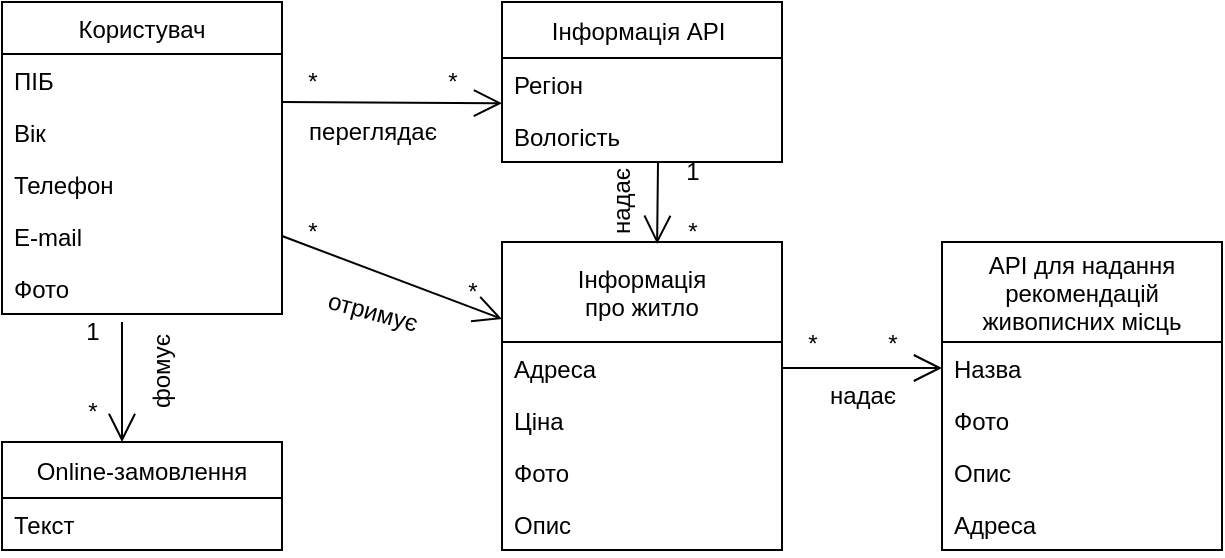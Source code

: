 <mxfile version="20.4.0" type="github">
  <diagram id="mCyr1kptdM3YggUfpTlr" name="Page-1">
    <mxGraphModel dx="1038" dy="1647" grid="1" gridSize="10" guides="1" tooltips="1" connect="1" arrows="1" fold="1" page="1" pageScale="1" pageWidth="850" pageHeight="1100" math="0" shadow="0">
      <root>
        <mxCell id="0" />
        <mxCell id="1" parent="0" />
        <mxCell id="jVCcC9wVuBLIgn5sHMaD-22" value="Користувач" style="swimlane;fontStyle=0;childLayout=stackLayout;horizontal=1;startSize=26;fillColor=none;horizontalStack=0;resizeParent=1;resizeParentMax=0;resizeLast=0;collapsible=1;marginBottom=0;" parent="1" vertex="1">
          <mxGeometry x="60.0" y="-650" width="140" height="156" as="geometry">
            <mxRectangle x="280" y="-970" width="60" height="30" as="alternateBounds" />
          </mxGeometry>
        </mxCell>
        <mxCell id="jVCcC9wVuBLIgn5sHMaD-23" value="ПІБ" style="text;strokeColor=none;fillColor=none;align=left;verticalAlign=top;spacingLeft=4;spacingRight=4;overflow=hidden;rotatable=0;points=[[0,0.5],[1,0.5]];portConstraint=eastwest;" parent="jVCcC9wVuBLIgn5sHMaD-22" vertex="1">
          <mxGeometry y="26" width="140" height="26" as="geometry" />
        </mxCell>
        <mxCell id="jVCcC9wVuBLIgn5sHMaD-24" value="Вік" style="text;strokeColor=none;fillColor=none;align=left;verticalAlign=top;spacingLeft=4;spacingRight=4;overflow=hidden;rotatable=0;points=[[0,0.5],[1,0.5]];portConstraint=eastwest;" parent="jVCcC9wVuBLIgn5sHMaD-22" vertex="1">
          <mxGeometry y="52" width="140" height="26" as="geometry" />
        </mxCell>
        <mxCell id="jVCcC9wVuBLIgn5sHMaD-25" value="Телефон" style="text;strokeColor=none;fillColor=none;align=left;verticalAlign=top;spacingLeft=4;spacingRight=4;overflow=hidden;rotatable=0;points=[[0,0.5],[1,0.5]];portConstraint=eastwest;" parent="jVCcC9wVuBLIgn5sHMaD-22" vertex="1">
          <mxGeometry y="78" width="140" height="26" as="geometry" />
        </mxCell>
        <mxCell id="jVCcC9wVuBLIgn5sHMaD-31" value="E-mail" style="text;strokeColor=none;fillColor=none;align=left;verticalAlign=top;spacingLeft=4;spacingRight=4;overflow=hidden;rotatable=0;points=[[0,0.5],[1,0.5]];portConstraint=eastwest;" parent="jVCcC9wVuBLIgn5sHMaD-22" vertex="1">
          <mxGeometry y="104" width="140" height="26" as="geometry" />
        </mxCell>
        <mxCell id="jVCcC9wVuBLIgn5sHMaD-32" value="Фото" style="text;strokeColor=none;fillColor=none;align=left;verticalAlign=top;spacingLeft=4;spacingRight=4;overflow=hidden;rotatable=0;points=[[0,0.5],[1,0.5]];portConstraint=eastwest;" parent="jVCcC9wVuBLIgn5sHMaD-22" vertex="1">
          <mxGeometry y="130" width="140" height="26" as="geometry" />
        </mxCell>
        <mxCell id="jVCcC9wVuBLIgn5sHMaD-33" value="API для надання &#xa;рекомендацій &#xa;живописних місць" style="swimlane;fontStyle=0;childLayout=stackLayout;horizontal=1;startSize=50;fillColor=none;horizontalStack=0;resizeParent=1;resizeParentMax=0;resizeLast=0;collapsible=1;marginBottom=0;" parent="1" vertex="1">
          <mxGeometry x="530" y="-530" width="140" height="154" as="geometry">
            <mxRectangle x="280" y="-970" width="60" height="30" as="alternateBounds" />
          </mxGeometry>
        </mxCell>
        <mxCell id="jVCcC9wVuBLIgn5sHMaD-34" value="Назва" style="text;strokeColor=none;fillColor=none;align=left;verticalAlign=top;spacingLeft=4;spacingRight=4;overflow=hidden;rotatable=0;points=[[0,0.5],[1,0.5]];portConstraint=eastwest;" parent="jVCcC9wVuBLIgn5sHMaD-33" vertex="1">
          <mxGeometry y="50" width="140" height="26" as="geometry" />
        </mxCell>
        <mxCell id="jVCcC9wVuBLIgn5sHMaD-35" value="Фото" style="text;strokeColor=none;fillColor=none;align=left;verticalAlign=top;spacingLeft=4;spacingRight=4;overflow=hidden;rotatable=0;points=[[0,0.5],[1,0.5]];portConstraint=eastwest;" parent="jVCcC9wVuBLIgn5sHMaD-33" vertex="1">
          <mxGeometry y="76" width="140" height="26" as="geometry" />
        </mxCell>
        <mxCell id="jVCcC9wVuBLIgn5sHMaD-36" value="Опис" style="text;strokeColor=none;fillColor=none;align=left;verticalAlign=top;spacingLeft=4;spacingRight=4;overflow=hidden;rotatable=0;points=[[0,0.5],[1,0.5]];portConstraint=eastwest;" parent="jVCcC9wVuBLIgn5sHMaD-33" vertex="1">
          <mxGeometry y="102" width="140" height="26" as="geometry" />
        </mxCell>
        <mxCell id="jVCcC9wVuBLIgn5sHMaD-37" value="Адреса" style="text;strokeColor=none;fillColor=none;align=left;verticalAlign=top;spacingLeft=4;spacingRight=4;overflow=hidden;rotatable=0;points=[[0,0.5],[1,0.5]];portConstraint=eastwest;" parent="jVCcC9wVuBLIgn5sHMaD-33" vertex="1">
          <mxGeometry y="128" width="140" height="26" as="geometry" />
        </mxCell>
        <mxCell id="jVCcC9wVuBLIgn5sHMaD-39" value="Інформація API " style="swimlane;fontStyle=0;childLayout=stackLayout;horizontal=1;startSize=28;fillColor=none;horizontalStack=0;resizeParent=1;resizeParentMax=0;resizeLast=0;collapsible=1;marginBottom=0;" parent="1" vertex="1">
          <mxGeometry x="310" y="-650" width="140" height="80" as="geometry">
            <mxRectangle x="280" y="-970" width="60" height="30" as="alternateBounds" />
          </mxGeometry>
        </mxCell>
        <mxCell id="jVCcC9wVuBLIgn5sHMaD-40" value="Регіон" style="text;strokeColor=none;fillColor=none;align=left;verticalAlign=top;spacingLeft=4;spacingRight=4;overflow=hidden;rotatable=0;points=[[0,0.5],[1,0.5]];portConstraint=eastwest;" parent="jVCcC9wVuBLIgn5sHMaD-39" vertex="1">
          <mxGeometry y="28" width="140" height="26" as="geometry" />
        </mxCell>
        <mxCell id="jVCcC9wVuBLIgn5sHMaD-41" value="Вологість" style="text;strokeColor=none;fillColor=none;align=left;verticalAlign=top;spacingLeft=4;spacingRight=4;overflow=hidden;rotatable=0;points=[[0,0.5],[1,0.5]];portConstraint=eastwest;" parent="jVCcC9wVuBLIgn5sHMaD-39" vertex="1">
          <mxGeometry y="54" width="140" height="26" as="geometry" />
        </mxCell>
        <mxCell id="jVCcC9wVuBLIgn5sHMaD-44" value="Інформація &#xa;про житло" style="swimlane;fontStyle=0;childLayout=stackLayout;horizontal=1;startSize=50;fillColor=none;horizontalStack=0;resizeParent=1;resizeParentMax=0;resizeLast=0;collapsible=1;marginBottom=0;" parent="1" vertex="1">
          <mxGeometry x="310" y="-530" width="140" height="154" as="geometry">
            <mxRectangle x="280" y="-970" width="60" height="30" as="alternateBounds" />
          </mxGeometry>
        </mxCell>
        <mxCell id="jVCcC9wVuBLIgn5sHMaD-45" value="Адреса" style="text;strokeColor=none;fillColor=none;align=left;verticalAlign=top;spacingLeft=4;spacingRight=4;overflow=hidden;rotatable=0;points=[[0,0.5],[1,0.5]];portConstraint=eastwest;" parent="jVCcC9wVuBLIgn5sHMaD-44" vertex="1">
          <mxGeometry y="50" width="140" height="26" as="geometry" />
        </mxCell>
        <mxCell id="jVCcC9wVuBLIgn5sHMaD-46" value="Ціна" style="text;strokeColor=none;fillColor=none;align=left;verticalAlign=top;spacingLeft=4;spacingRight=4;overflow=hidden;rotatable=0;points=[[0,0.5],[1,0.5]];portConstraint=eastwest;" parent="jVCcC9wVuBLIgn5sHMaD-44" vertex="1">
          <mxGeometry y="76" width="140" height="26" as="geometry" />
        </mxCell>
        <mxCell id="jVCcC9wVuBLIgn5sHMaD-47" value="Фото" style="text;strokeColor=none;fillColor=none;align=left;verticalAlign=top;spacingLeft=4;spacingRight=4;overflow=hidden;rotatable=0;points=[[0,0.5],[1,0.5]];portConstraint=eastwest;" parent="jVCcC9wVuBLIgn5sHMaD-44" vertex="1">
          <mxGeometry y="102" width="140" height="26" as="geometry" />
        </mxCell>
        <mxCell id="jVCcC9wVuBLIgn5sHMaD-48" value="Опис" style="text;strokeColor=none;fillColor=none;align=left;verticalAlign=top;spacingLeft=4;spacingRight=4;overflow=hidden;rotatable=0;points=[[0,0.5],[1,0.5]];portConstraint=eastwest;" parent="jVCcC9wVuBLIgn5sHMaD-44" vertex="1">
          <mxGeometry y="128" width="140" height="26" as="geometry" />
        </mxCell>
        <mxCell id="jVCcC9wVuBLIgn5sHMaD-49" value="Online-замовлення" style="swimlane;fontStyle=0;childLayout=stackLayout;horizontal=1;startSize=28;fillColor=none;horizontalStack=0;resizeParent=1;resizeParentMax=0;resizeLast=0;collapsible=1;marginBottom=0;" parent="1" vertex="1">
          <mxGeometry x="60" y="-430" width="140" height="54" as="geometry">
            <mxRectangle x="280" y="-970" width="60" height="30" as="alternateBounds" />
          </mxGeometry>
        </mxCell>
        <mxCell id="jVCcC9wVuBLIgn5sHMaD-50" value="Текст" style="text;strokeColor=none;fillColor=none;align=left;verticalAlign=top;spacingLeft=4;spacingRight=4;overflow=hidden;rotatable=0;points=[[0,0.5],[1,0.5]];portConstraint=eastwest;" parent="jVCcC9wVuBLIgn5sHMaD-49" vertex="1">
          <mxGeometry y="28" width="140" height="26" as="geometry" />
        </mxCell>
        <mxCell id="jVCcC9wVuBLIgn5sHMaD-55" value="" style="endArrow=none;html=1;startSize=12;startArrow=open;startFill=0;exitX=0.554;exitY=0.006;exitDx=0;exitDy=0;exitPerimeter=0;" parent="1" source="jVCcC9wVuBLIgn5sHMaD-44" edge="1">
          <mxGeometry relative="1" as="geometry">
            <mxPoint x="390" y="-423" as="sourcePoint" />
            <mxPoint x="388" y="-570" as="targetPoint" />
            <Array as="points" />
          </mxGeometry>
        </mxCell>
        <mxCell id="jVCcC9wVuBLIgn5sHMaD-59" value="*" style="text;html=1;align=center;verticalAlign=middle;resizable=0;points=[];autosize=1;strokeColor=none;fillColor=none;" parent="1" vertex="1">
          <mxGeometry x="390" y="-550" width="30" height="30" as="geometry" />
        </mxCell>
        <mxCell id="jVCcC9wVuBLIgn5sHMaD-60" value="1" style="text;html=1;align=center;verticalAlign=middle;resizable=0;points=[];autosize=1;strokeColor=none;fillColor=none;" parent="1" vertex="1">
          <mxGeometry x="390" y="-580" width="30" height="30" as="geometry" />
        </mxCell>
        <mxCell id="jVCcC9wVuBLIgn5sHMaD-62" value="" style="endArrow=none;html=1;startSize=12;startArrow=open;startFill=0;entryX=1;entryY=0.5;entryDx=0;entryDy=0;exitX=0;exitY=0.5;exitDx=0;exitDy=0;" parent="1" source="jVCcC9wVuBLIgn5sHMaD-34" target="jVCcC9wVuBLIgn5sHMaD-45" edge="1">
          <mxGeometry relative="1" as="geometry">
            <mxPoint x="490" y="-610" as="sourcePoint" />
            <mxPoint x="500" y="-560" as="targetPoint" />
            <Array as="points" />
          </mxGeometry>
        </mxCell>
        <mxCell id="jVCcC9wVuBLIgn5sHMaD-63" value="*" style="text;html=1;align=center;verticalAlign=middle;resizable=0;points=[];autosize=1;strokeColor=none;fillColor=none;" parent="1" vertex="1">
          <mxGeometry x="450" y="-494" width="30" height="30" as="geometry" />
        </mxCell>
        <mxCell id="jVCcC9wVuBLIgn5sHMaD-64" value="*" style="text;html=1;align=center;verticalAlign=middle;resizable=0;points=[];autosize=1;strokeColor=none;fillColor=none;" parent="1" vertex="1">
          <mxGeometry x="490" y="-494" width="30" height="30" as="geometry" />
        </mxCell>
        <mxCell id="jVCcC9wVuBLIgn5sHMaD-65" value="" style="endArrow=none;html=1;startSize=12;startArrow=open;startFill=0;exitX=0;exitY=-0.131;exitDx=0;exitDy=0;exitPerimeter=0;" parent="1" source="jVCcC9wVuBLIgn5sHMaD-41" edge="1">
          <mxGeometry relative="1" as="geometry">
            <mxPoint x="450" y="-457" as="sourcePoint" />
            <mxPoint x="200" y="-600" as="targetPoint" />
            <Array as="points" />
          </mxGeometry>
        </mxCell>
        <mxCell id="jVCcC9wVuBLIgn5sHMaD-66" value="*" style="text;html=1;align=center;verticalAlign=middle;resizable=0;points=[];autosize=1;strokeColor=none;fillColor=none;" parent="1" vertex="1">
          <mxGeometry x="200" y="-625" width="30" height="30" as="geometry" />
        </mxCell>
        <mxCell id="jVCcC9wVuBLIgn5sHMaD-67" value="*" style="text;html=1;align=center;verticalAlign=middle;resizable=0;points=[];autosize=1;strokeColor=none;fillColor=none;" parent="1" vertex="1">
          <mxGeometry x="270" y="-625" width="30" height="30" as="geometry" />
        </mxCell>
        <mxCell id="jVCcC9wVuBLIgn5sHMaD-68" value="" style="endArrow=none;html=1;startSize=12;startArrow=open;startFill=0;" parent="1" edge="1">
          <mxGeometry relative="1" as="geometry">
            <mxPoint x="120" y="-430" as="sourcePoint" />
            <mxPoint x="120" y="-490" as="targetPoint" />
            <Array as="points" />
          </mxGeometry>
        </mxCell>
        <mxCell id="jVCcC9wVuBLIgn5sHMaD-69" value="1" style="text;html=1;align=center;verticalAlign=middle;resizable=0;points=[];autosize=1;strokeColor=none;fillColor=none;" parent="1" vertex="1">
          <mxGeometry x="90" y="-500" width="30" height="30" as="geometry" />
        </mxCell>
        <mxCell id="jVCcC9wVuBLIgn5sHMaD-70" value="*" style="text;html=1;align=center;verticalAlign=middle;resizable=0;points=[];autosize=1;strokeColor=none;fillColor=none;" parent="1" vertex="1">
          <mxGeometry x="90" y="-460" width="30" height="30" as="geometry" />
        </mxCell>
        <mxCell id="jVCcC9wVuBLIgn5sHMaD-71" value="" style="endArrow=none;html=1;startSize=12;startArrow=open;startFill=0;entryX=1;entryY=0.5;entryDx=0;entryDy=0;exitX=0;exitY=0.25;exitDx=0;exitDy=0;" parent="1" source="jVCcC9wVuBLIgn5sHMaD-44" target="jVCcC9wVuBLIgn5sHMaD-31" edge="1">
          <mxGeometry relative="1" as="geometry">
            <mxPoint x="450" y="-457" as="sourcePoint" />
            <mxPoint x="400" y="-457" as="targetPoint" />
            <Array as="points" />
          </mxGeometry>
        </mxCell>
        <mxCell id="jVCcC9wVuBLIgn5sHMaD-72" value="*" style="text;html=1;align=center;verticalAlign=middle;resizable=0;points=[];autosize=1;strokeColor=none;fillColor=none;" parent="1" vertex="1">
          <mxGeometry x="200" y="-550" width="30" height="30" as="geometry" />
        </mxCell>
        <mxCell id="jVCcC9wVuBLIgn5sHMaD-73" value="*" style="text;html=1;align=center;verticalAlign=middle;resizable=0;points=[];autosize=1;strokeColor=none;fillColor=none;" parent="1" vertex="1">
          <mxGeometry x="280" y="-520" width="30" height="30" as="geometry" />
        </mxCell>
        <mxCell id="7u4pN3WIWoAdJAjM00vs-1" value="фомує" style="text;html=1;align=center;verticalAlign=middle;resizable=0;points=[];autosize=1;strokeColor=none;fillColor=none;rotation=-90;" parent="1" vertex="1">
          <mxGeometry x="110" y="-480" width="60" height="30" as="geometry" />
        </mxCell>
        <mxCell id="7u4pN3WIWoAdJAjM00vs-2" value="переглядає" style="text;html=1;align=center;verticalAlign=middle;resizable=0;points=[];autosize=1;strokeColor=none;fillColor=none;" parent="1" vertex="1">
          <mxGeometry x="200" y="-600" width="90" height="30" as="geometry" />
        </mxCell>
        <mxCell id="7u4pN3WIWoAdJAjM00vs-4" value="надає" style="text;html=1;align=center;verticalAlign=middle;resizable=0;points=[];autosize=1;strokeColor=none;fillColor=none;" parent="1" vertex="1">
          <mxGeometry x="460" y="-468" width="60" height="30" as="geometry" />
        </mxCell>
        <mxCell id="7u4pN3WIWoAdJAjM00vs-5" value="надає" style="text;html=1;align=center;verticalAlign=middle;resizable=0;points=[];autosize=1;strokeColor=none;fillColor=none;rotation=-90;" parent="1" vertex="1">
          <mxGeometry x="340" y="-565" width="60" height="30" as="geometry" />
        </mxCell>
        <mxCell id="7u4pN3WIWoAdJAjM00vs-7" value="отримує" style="text;html=1;align=center;verticalAlign=middle;resizable=0;points=[];autosize=1;strokeColor=none;fillColor=none;rotation=15;" parent="1" vertex="1">
          <mxGeometry x="210" y="-510" width="70" height="30" as="geometry" />
        </mxCell>
      </root>
    </mxGraphModel>
  </diagram>
</mxfile>
